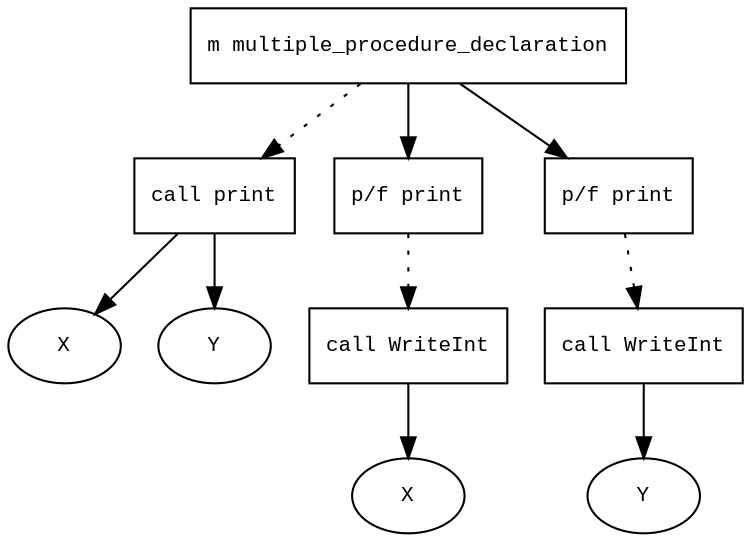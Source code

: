 digraph AST {
  graph [fontname="Times New Roman",fontsize=10];
  node  [fontname="Courier New",fontsize=10];
  edge  [fontname="Times New Roman",fontsize=10];

  node0 [label="m multiple_procedure_declaration",shape=box];
  node17 [label="call print",shape=box];
  node18 [label="X",shape=ellipse];
  node17->node18;
  node19 [label="Y",shape=ellipse];
  node17->node19;
  node0 -> node17 [style=dotted];
  node4 [label="p/f print",shape=box];
  node6 [label="call WriteInt",shape=box];
  node7 [label="X",shape=ellipse];
  node6->node7;
  node4 -> node6 [style=dotted];
  node0 -> node4;
  node11 [label="p/f print",shape=box];
  node13 [label="call WriteInt",shape=box];
  node14 [label="Y",shape=ellipse];
  node13->node14;
  node11 -> node13 [style=dotted];
  node0 -> node11;
}
